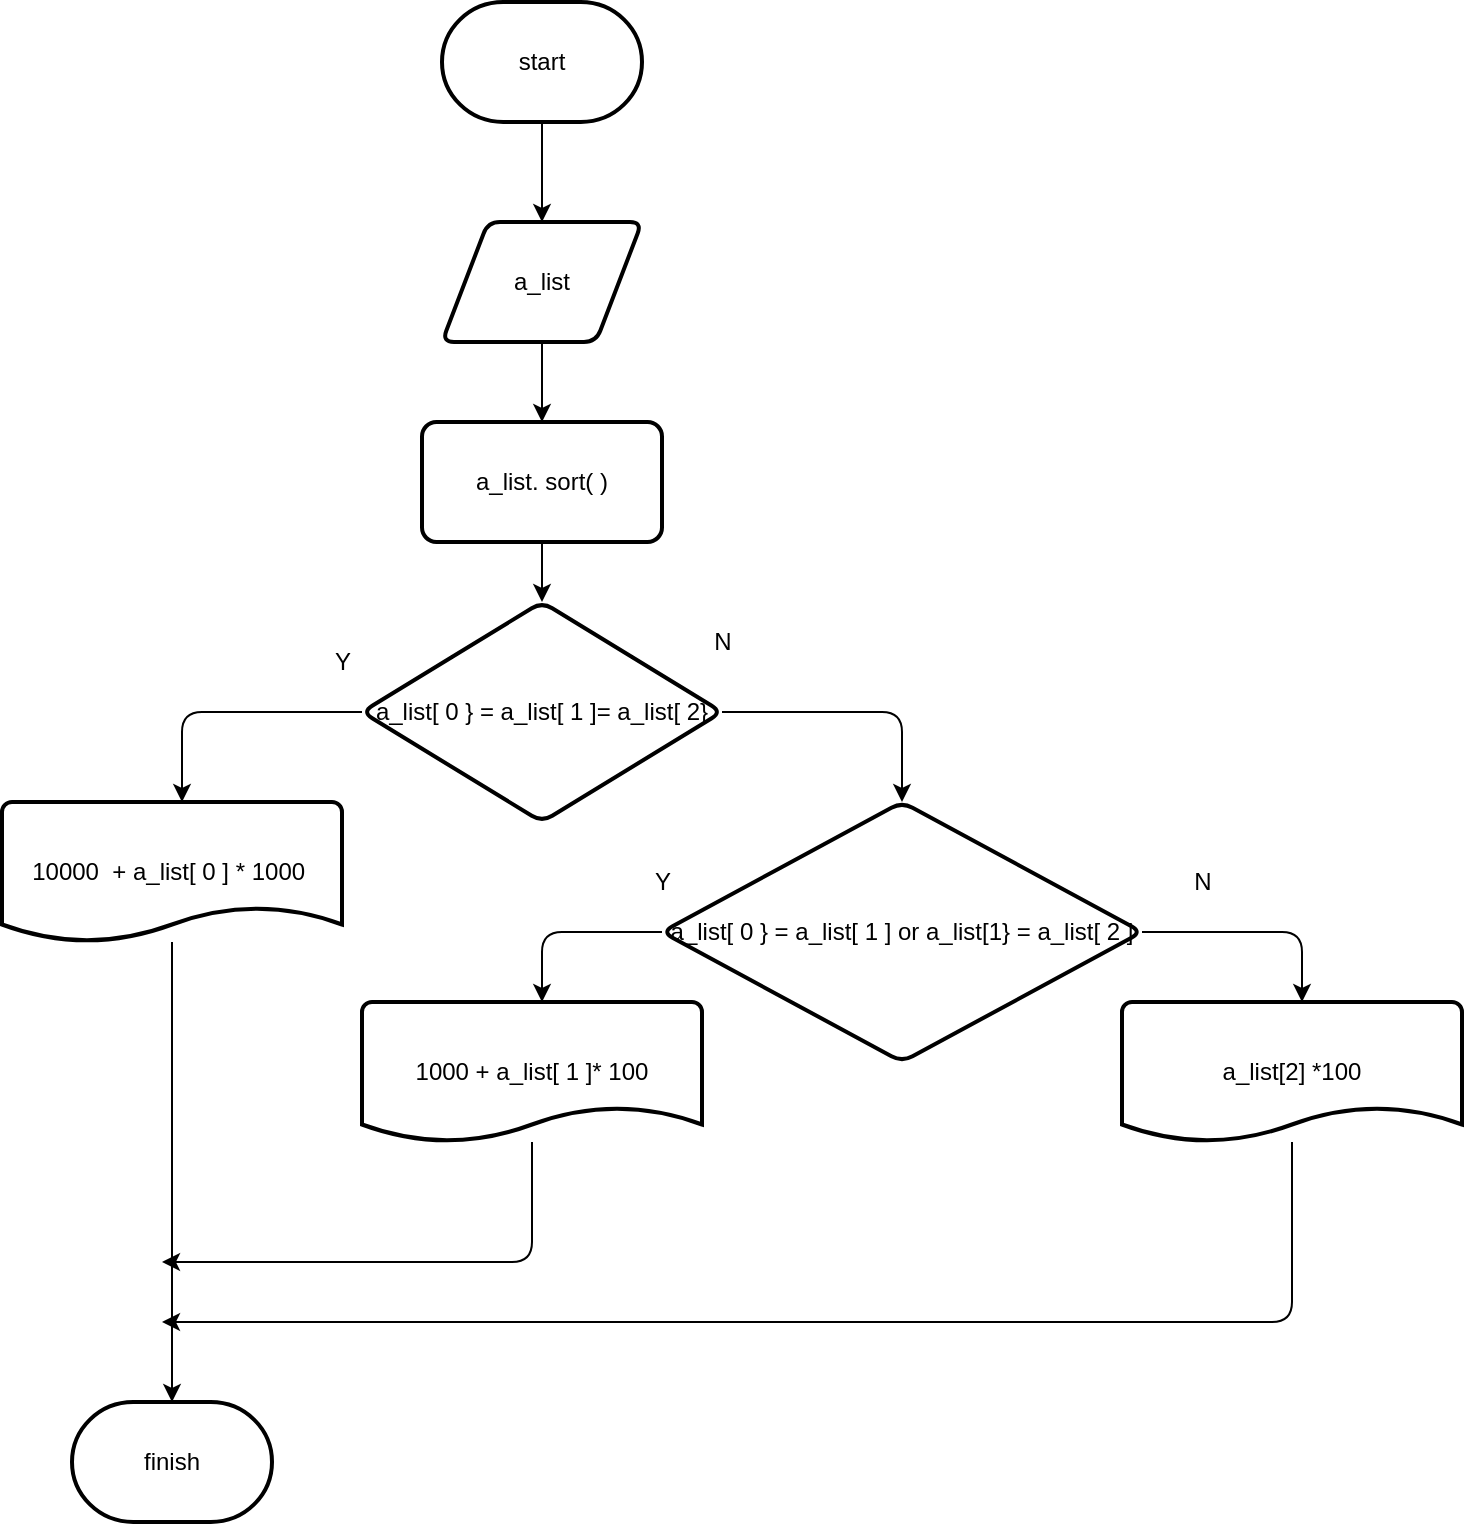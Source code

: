 <mxfile>
    <diagram id="xq34aZjRDciIKlrp8fb_" name="Page-1">
        <mxGraphModel dx="1060" dy="417" grid="1" gridSize="10" guides="1" tooltips="1" connect="1" arrows="1" fold="1" page="1" pageScale="1" pageWidth="850" pageHeight="1100" math="0" shadow="0">
            <root>
                <mxCell id="0"/>
                <mxCell id="1" parent="0"/>
                <mxCell id="4" value="" style="edgeStyle=none;html=1;" edge="1" parent="1" source="2">
                    <mxGeometry relative="1" as="geometry">
                        <mxPoint x="330" y="120" as="targetPoint"/>
                    </mxGeometry>
                </mxCell>
                <mxCell id="2" value="start" style="strokeWidth=2;html=1;shape=mxgraph.flowchart.terminator;whiteSpace=wrap;" vertex="1" parent="1">
                    <mxGeometry x="280" y="10" width="100" height="60" as="geometry"/>
                </mxCell>
                <mxCell id="7" value="" style="edgeStyle=none;html=1;" edge="1" parent="1" source="5" target="6">
                    <mxGeometry relative="1" as="geometry"/>
                </mxCell>
                <mxCell id="5" value="a_list" style="shape=parallelogram;html=1;strokeWidth=2;perimeter=parallelogramPerimeter;whiteSpace=wrap;rounded=1;arcSize=12;size=0.23;" vertex="1" parent="1">
                    <mxGeometry x="280" y="120" width="100" height="60" as="geometry"/>
                </mxCell>
                <mxCell id="9" value="" style="edgeStyle=none;html=1;" edge="1" parent="1" source="6" target="8">
                    <mxGeometry relative="1" as="geometry"/>
                </mxCell>
                <mxCell id="6" value="a_list. sort( )" style="rounded=1;whiteSpace=wrap;html=1;strokeWidth=2;arcSize=12;" vertex="1" parent="1">
                    <mxGeometry x="270" y="220" width="120" height="60" as="geometry"/>
                </mxCell>
                <mxCell id="10" style="edgeStyle=none;html=1;" edge="1" parent="1" source="8">
                    <mxGeometry relative="1" as="geometry">
                        <mxPoint x="150" y="410" as="targetPoint"/>
                        <Array as="points">
                            <mxPoint x="150" y="365"/>
                        </Array>
                    </mxGeometry>
                </mxCell>
                <mxCell id="13" style="edgeStyle=none;html=1;" edge="1" parent="1" source="8">
                    <mxGeometry relative="1" as="geometry">
                        <mxPoint x="510" y="410" as="targetPoint"/>
                        <Array as="points">
                            <mxPoint x="510" y="365"/>
                        </Array>
                    </mxGeometry>
                </mxCell>
                <mxCell id="8" value="a_list[ 0 } = a_list[ 1 ]= a_list[ 2}" style="rhombus;whiteSpace=wrap;html=1;rounded=1;strokeWidth=2;arcSize=12;" vertex="1" parent="1">
                    <mxGeometry x="240" y="310" width="180" height="110" as="geometry"/>
                </mxCell>
                <mxCell id="11" value="Y" style="text;html=1;align=center;verticalAlign=middle;resizable=0;points=[];autosize=1;strokeColor=none;fillColor=none;" vertex="1" parent="1">
                    <mxGeometry x="220" y="330" width="20" height="20" as="geometry"/>
                </mxCell>
                <mxCell id="25" style="edgeStyle=none;html=1;entryX=0.5;entryY=0;entryDx=0;entryDy=0;entryPerimeter=0;" edge="1" parent="1" source="12" target="24">
                    <mxGeometry relative="1" as="geometry"/>
                </mxCell>
                <mxCell id="12" value="10000&amp;nbsp; + a_list[ 0 ] * 1000&amp;nbsp;" style="strokeWidth=2;html=1;shape=mxgraph.flowchart.document2;whiteSpace=wrap;size=0.25;" vertex="1" parent="1">
                    <mxGeometry x="60" y="410" width="170" height="70" as="geometry"/>
                </mxCell>
                <mxCell id="14" value="N" style="text;html=1;align=center;verticalAlign=middle;resizable=0;points=[];autosize=1;strokeColor=none;fillColor=none;" vertex="1" parent="1">
                    <mxGeometry x="410" y="320" width="20" height="20" as="geometry"/>
                </mxCell>
                <mxCell id="16" style="edgeStyle=none;html=1;" edge="1" parent="1" source="15">
                    <mxGeometry relative="1" as="geometry">
                        <mxPoint x="330" y="510" as="targetPoint"/>
                        <Array as="points">
                            <mxPoint x="330" y="475"/>
                        </Array>
                    </mxGeometry>
                </mxCell>
                <mxCell id="19" style="edgeStyle=none;html=1;" edge="1" parent="1" source="15">
                    <mxGeometry relative="1" as="geometry">
                        <mxPoint x="710" y="510" as="targetPoint"/>
                        <Array as="points">
                            <mxPoint x="710" y="475"/>
                        </Array>
                    </mxGeometry>
                </mxCell>
                <mxCell id="15" value="a_list[ 0 } = a_list[ 1 ] or a_list[1} = a_list[ 2 ]" style="rhombus;whiteSpace=wrap;html=1;rounded=1;strokeWidth=2;arcSize=12;" vertex="1" parent="1">
                    <mxGeometry x="390" y="410" width="240" height="130" as="geometry"/>
                </mxCell>
                <mxCell id="18" value="Y" style="text;html=1;align=center;verticalAlign=middle;resizable=0;points=[];autosize=1;strokeColor=none;fillColor=none;" vertex="1" parent="1">
                    <mxGeometry x="380" y="440" width="20" height="20" as="geometry"/>
                </mxCell>
                <mxCell id="20" value="N" style="text;html=1;align=center;verticalAlign=middle;resizable=0;points=[];autosize=1;strokeColor=none;fillColor=none;" vertex="1" parent="1">
                    <mxGeometry x="650" y="440" width="20" height="20" as="geometry"/>
                </mxCell>
                <mxCell id="26" style="edgeStyle=none;html=1;" edge="1" parent="1" source="22">
                    <mxGeometry relative="1" as="geometry">
                        <mxPoint x="140" y="640" as="targetPoint"/>
                        <Array as="points">
                            <mxPoint x="325" y="640"/>
                        </Array>
                    </mxGeometry>
                </mxCell>
                <mxCell id="22" value="1000 + a_list[ 1 ]* 100" style="strokeWidth=2;html=1;shape=mxgraph.flowchart.document2;whiteSpace=wrap;size=0.25;" vertex="1" parent="1">
                    <mxGeometry x="240" y="510" width="170" height="70" as="geometry"/>
                </mxCell>
                <mxCell id="27" style="edgeStyle=none;html=1;" edge="1" parent="1" source="23">
                    <mxGeometry relative="1" as="geometry">
                        <mxPoint x="140" y="670" as="targetPoint"/>
                        <Array as="points">
                            <mxPoint x="705" y="670"/>
                            <mxPoint x="150" y="670"/>
                            <mxPoint x="140" y="670"/>
                        </Array>
                    </mxGeometry>
                </mxCell>
                <mxCell id="23" value="a_list[2] *100" style="strokeWidth=2;html=1;shape=mxgraph.flowchart.document2;whiteSpace=wrap;size=0.25;" vertex="1" parent="1">
                    <mxGeometry x="620" y="510" width="170" height="70" as="geometry"/>
                </mxCell>
                <mxCell id="24" value="finish" style="strokeWidth=2;html=1;shape=mxgraph.flowchart.terminator;whiteSpace=wrap;" vertex="1" parent="1">
                    <mxGeometry x="95" y="710" width="100" height="60" as="geometry"/>
                </mxCell>
            </root>
        </mxGraphModel>
    </diagram>
</mxfile>